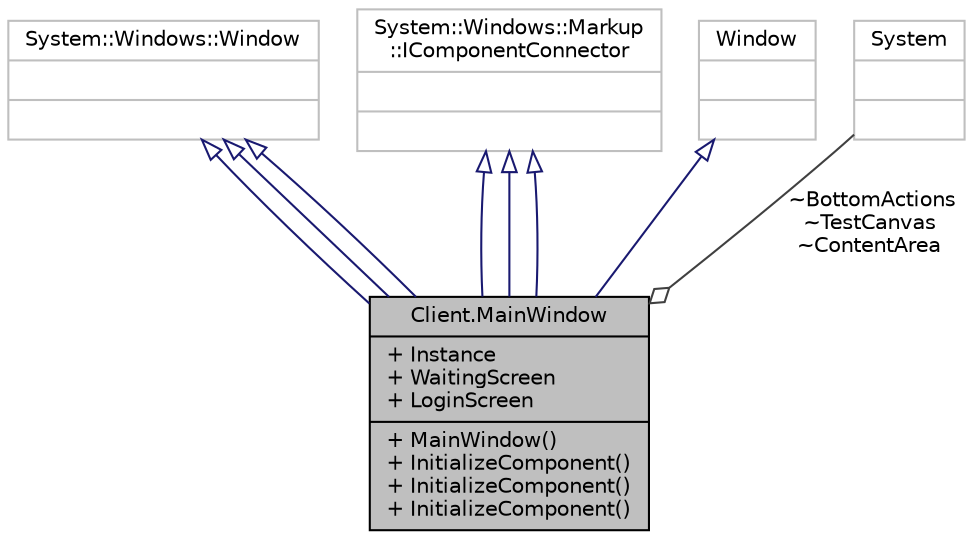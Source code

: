 digraph "Client.MainWindow"
{
  edge [fontname="Helvetica",fontsize="10",labelfontname="Helvetica",labelfontsize="10"];
  node [fontname="Helvetica",fontsize="10",shape=record];
  Node4 [label="{Client.MainWindow\n|+ Instance\l+ WaitingScreen\l+ LoginScreen\l|+ MainWindow()\l+ InitializeComponent()\l+ InitializeComponent()\l+ InitializeComponent()\l}",height=0.2,width=0.4,color="black", fillcolor="grey75", style="filled", fontcolor="black"];
  Node5 -> Node4 [dir="back",color="midnightblue",fontsize="10",style="solid",arrowtail="onormal"];
  Node5 [label="{System::Windows::Window\n||}",height=0.2,width=0.4,color="grey75", fillcolor="white", style="filled"];
  Node6 -> Node4 [dir="back",color="midnightblue",fontsize="10",style="solid",arrowtail="onormal"];
  Node6 [label="{System::Windows::Markup\l::IComponentConnector\n||}",height=0.2,width=0.4,color="grey75", fillcolor="white", style="filled"];
  Node5 -> Node4 [dir="back",color="midnightblue",fontsize="10",style="solid",arrowtail="onormal"];
  Node6 -> Node4 [dir="back",color="midnightblue",fontsize="10",style="solid",arrowtail="onormal"];
  Node5 -> Node4 [dir="back",color="midnightblue",fontsize="10",style="solid",arrowtail="onormal"];
  Node6 -> Node4 [dir="back",color="midnightblue",fontsize="10",style="solid",arrowtail="onormal"];
  Node7 -> Node4 [dir="back",color="midnightblue",fontsize="10",style="solid",arrowtail="onormal"];
  Node7 [label="{Window\n||}",height=0.2,width=0.4,color="grey75", fillcolor="white", style="filled"];
  Node8 -> Node4 [color="grey25",fontsize="10",style="solid",label=" ~BottomActions\n~TestCanvas\n~ContentArea" ,arrowhead="odiamond"];
  Node8 [label="{System\n||}",height=0.2,width=0.4,color="grey75", fillcolor="white", style="filled"];
}

